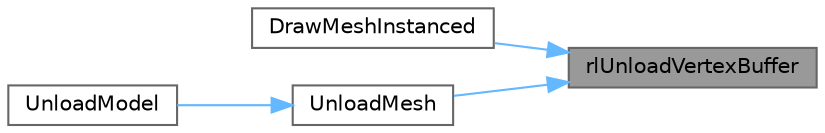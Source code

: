 digraph "rlUnloadVertexBuffer"
{
 // LATEX_PDF_SIZE
  bgcolor="transparent";
  edge [fontname=Helvetica,fontsize=10,labelfontname=Helvetica,labelfontsize=10];
  node [fontname=Helvetica,fontsize=10,shape=box,height=0.2,width=0.4];
  rankdir="RL";
  Node1 [id="Node000001",label="rlUnloadVertexBuffer",height=0.2,width=0.4,color="gray40", fillcolor="grey60", style="filled", fontcolor="black",tooltip=" "];
  Node1 -> Node2 [id="edge1_Node000001_Node000002",dir="back",color="steelblue1",style="solid",tooltip=" "];
  Node2 [id="Node000002",label="DrawMeshInstanced",height=0.2,width=0.4,color="grey40", fillcolor="white", style="filled",URL="$_old_2_classes_2lib_2rmodels_8c.html#a1eacca1bb4cc722145d42807fb64b76c",tooltip=" "];
  Node1 -> Node3 [id="edge2_Node000001_Node000003",dir="back",color="steelblue1",style="solid",tooltip=" "];
  Node3 [id="Node000003",label="UnloadMesh",height=0.2,width=0.4,color="grey40", fillcolor="white", style="filled",URL="$_classes_2lib_2rmodels_8c.html#a28be1face57298424e3ba825d8df902f",tooltip=" "];
  Node3 -> Node4 [id="edge3_Node000003_Node000004",dir="back",color="steelblue1",style="solid",tooltip=" "];
  Node4 [id="Node000004",label="UnloadModel",height=0.2,width=0.4,color="grey40", fillcolor="white", style="filled",URL="$_classes_2lib_2rmodels_8c.html#a0f8aa72af1d84a273923a6c780c77be2",tooltip=" "];
}
